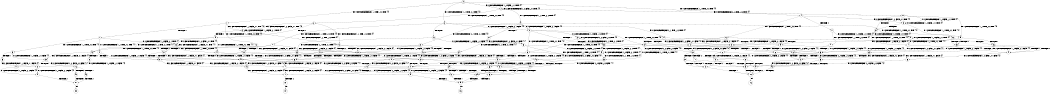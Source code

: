 digraph BCG {
size = "7, 10.5";
center = TRUE;
node [shape = circle];
0 [peripheries = 2];
0 -> 1 [label = "EX !0 !ATOMIC_EXCH_BRANCH (2, +1, TRUE, +0, 2, TRUE) !{0}"];
0 -> 2 [label = "EX !2 !ATOMIC_EXCH_BRANCH (1, +0, FALSE, +0, 1, TRUE) !{0}"];
0 -> 3 [label = "EX !1 !ATOMIC_EXCH_BRANCH (1, +1, TRUE, +0, 2, TRUE) !{0}"];
0 -> 4 [label = "EX !0 !ATOMIC_EXCH_BRANCH (2, +1, TRUE, +0, 2, TRUE) !{0}"];
1 -> 5 [label = "EX !2 !ATOMIC_EXCH_BRANCH (1, +0, FALSE, +0, 1, TRUE) !{0}"];
1 -> 6 [label = "EX !1 !ATOMIC_EXCH_BRANCH (1, +1, TRUE, +0, 2, TRUE) !{0}"];
1 -> 7 [label = "TERMINATE !0"];
2 -> 2 [label = "EX !2 !ATOMIC_EXCH_BRANCH (1, +0, FALSE, +0, 1, TRUE) !{0}"];
2 -> 8 [label = "EX !0 !ATOMIC_EXCH_BRANCH (2, +1, TRUE, +0, 2, TRUE) !{0}"];
2 -> 9 [label = "EX !1 !ATOMIC_EXCH_BRANCH (1, +1, TRUE, +0, 2, TRUE) !{0}"];
2 -> 10 [label = "EX !0 !ATOMIC_EXCH_BRANCH (2, +1, TRUE, +0, 2, TRUE) !{0}"];
3 -> 11 [label = "EX !0 !ATOMIC_EXCH_BRANCH (2, +1, TRUE, +0, 2, TRUE) !{0}"];
3 -> 12 [label = "EX !2 !ATOMIC_EXCH_BRANCH (1, +0, FALSE, +0, 1, FALSE) !{0}"];
3 -> 13 [label = "TERMINATE !1"];
3 -> 14 [label = "EX !0 !ATOMIC_EXCH_BRANCH (2, +1, TRUE, +0, 2, TRUE) !{0}"];
4 -> 15 [label = "EX !2 !ATOMIC_EXCH_BRANCH (1, +0, FALSE, +0, 1, TRUE) !{0}"];
4 -> 16 [label = "EX !1 !ATOMIC_EXCH_BRANCH (1, +1, TRUE, +0, 2, TRUE) !{0}"];
4 -> 17 [label = "TERMINATE !0"];
5 -> 5 [label = "EX !2 !ATOMIC_EXCH_BRANCH (1, +0, FALSE, +0, 1, TRUE) !{0}"];
5 -> 18 [label = "EX !1 !ATOMIC_EXCH_BRANCH (1, +1, TRUE, +0, 2, TRUE) !{0}"];
5 -> 19 [label = "TERMINATE !0"];
6 -> 20 [label = "EX !2 !ATOMIC_EXCH_BRANCH (1, +0, FALSE, +0, 1, FALSE) !{0}"];
6 -> 21 [label = "TERMINATE !0"];
6 -> 22 [label = "TERMINATE !1"];
7 -> 23 [label = "EX !2 !ATOMIC_EXCH_BRANCH (1, +0, FALSE, +0, 1, TRUE) !{1}"];
7 -> 24 [label = "EX !1 !ATOMIC_EXCH_BRANCH (1, +1, TRUE, +0, 2, TRUE) !{1}"];
7 -> 25 [label = "EX !1 !ATOMIC_EXCH_BRANCH (1, +1, TRUE, +0, 2, TRUE) !{1}"];
8 -> 5 [label = "EX !2 !ATOMIC_EXCH_BRANCH (1, +0, FALSE, +0, 1, TRUE) !{0}"];
8 -> 18 [label = "EX !1 !ATOMIC_EXCH_BRANCH (1, +1, TRUE, +0, 2, TRUE) !{0}"];
8 -> 19 [label = "TERMINATE !0"];
9 -> 12 [label = "EX !2 !ATOMIC_EXCH_BRANCH (1, +0, FALSE, +0, 1, FALSE) !{0}"];
9 -> 26 [label = "EX !0 !ATOMIC_EXCH_BRANCH (2, +1, TRUE, +0, 2, TRUE) !{0}"];
9 -> 27 [label = "TERMINATE !1"];
9 -> 28 [label = "EX !0 !ATOMIC_EXCH_BRANCH (2, +1, TRUE, +0, 2, TRUE) !{0}"];
10 -> 15 [label = "EX !2 !ATOMIC_EXCH_BRANCH (1, +0, FALSE, +0, 1, TRUE) !{0}"];
10 -> 29 [label = "EX !1 !ATOMIC_EXCH_BRANCH (1, +1, TRUE, +0, 2, TRUE) !{0}"];
10 -> 30 [label = "TERMINATE !0"];
11 -> 20 [label = "EX !2 !ATOMIC_EXCH_BRANCH (1, +0, FALSE, +0, 1, FALSE) !{0}"];
11 -> 21 [label = "TERMINATE !0"];
11 -> 22 [label = "TERMINATE !1"];
12 -> 31 [label = "EX !2 !ATOMIC_EXCH_BRANCH (2, +0, FALSE, +0, 2, TRUE) !{0}"];
12 -> 32 [label = "EX !0 !ATOMIC_EXCH_BRANCH (2, +1, TRUE, +0, 2, TRUE) !{0}"];
12 -> 33 [label = "TERMINATE !1"];
12 -> 34 [label = "EX !0 !ATOMIC_EXCH_BRANCH (2, +1, TRUE, +0, 2, TRUE) !{0}"];
13 -> 35 [label = "EX !0 !ATOMIC_EXCH_BRANCH (2, +1, TRUE, +0, 2, TRUE) !{1}"];
13 -> 36 [label = "EX !2 !ATOMIC_EXCH_BRANCH (1, +0, FALSE, +0, 1, FALSE) !{1}"];
14 -> 37 [label = "EX !2 !ATOMIC_EXCH_BRANCH (1, +0, FALSE, +0, 1, FALSE) !{0}"];
14 -> 38 [label = "TERMINATE !0"];
14 -> 39 [label = "TERMINATE !1"];
15 -> 15 [label = "EX !2 !ATOMIC_EXCH_BRANCH (1, +0, FALSE, +0, 1, TRUE) !{0}"];
15 -> 29 [label = "EX !1 !ATOMIC_EXCH_BRANCH (1, +1, TRUE, +0, 2, TRUE) !{0}"];
15 -> 30 [label = "TERMINATE !0"];
16 -> 37 [label = "EX !2 !ATOMIC_EXCH_BRANCH (1, +0, FALSE, +0, 1, FALSE) !{0}"];
16 -> 38 [label = "TERMINATE !0"];
16 -> 39 [label = "TERMINATE !1"];
17 -> 40 [label = "EX !2 !ATOMIC_EXCH_BRANCH (1, +0, FALSE, +0, 1, TRUE) !{1}"];
17 -> 41 [label = "EX !1 !ATOMIC_EXCH_BRANCH (1, +1, TRUE, +0, 2, TRUE) !{1}"];
18 -> 20 [label = "EX !2 !ATOMIC_EXCH_BRANCH (1, +0, FALSE, +0, 1, FALSE) !{0}"];
18 -> 42 [label = "TERMINATE !0"];
18 -> 43 [label = "TERMINATE !1"];
19 -> 44 [label = "EX !1 !ATOMIC_EXCH_BRANCH (1, +1, TRUE, +0, 2, TRUE) !{1}"];
19 -> 23 [label = "EX !2 !ATOMIC_EXCH_BRANCH (1, +0, FALSE, +0, 1, TRUE) !{1}"];
19 -> 45 [label = "EX !1 !ATOMIC_EXCH_BRANCH (1, +1, TRUE, +0, 2, TRUE) !{1}"];
20 -> 46 [label = "EX !2 !ATOMIC_EXCH_BRANCH (2, +0, FALSE, +0, 2, FALSE) !{0}"];
20 -> 47 [label = "TERMINATE !0"];
20 -> 48 [label = "TERMINATE !1"];
21 -> 49 [label = "EX !2 !ATOMIC_EXCH_BRANCH (1, +0, FALSE, +0, 1, FALSE) !{1}"];
21 -> 50 [label = "TERMINATE !1"];
22 -> 51 [label = "EX !2 !ATOMIC_EXCH_BRANCH (1, +0, FALSE, +0, 1, FALSE) !{1}"];
22 -> 50 [label = "TERMINATE !0"];
23 -> 23 [label = "EX !2 !ATOMIC_EXCH_BRANCH (1, +0, FALSE, +0, 1, TRUE) !{1}"];
23 -> 44 [label = "EX !1 !ATOMIC_EXCH_BRANCH (1, +1, TRUE, +0, 2, TRUE) !{1}"];
23 -> 45 [label = "EX !1 !ATOMIC_EXCH_BRANCH (1, +1, TRUE, +0, 2, TRUE) !{1}"];
24 -> 49 [label = "EX !2 !ATOMIC_EXCH_BRANCH (1, +0, FALSE, +0, 1, FALSE) !{1}"];
24 -> 50 [label = "TERMINATE !1"];
25 -> 52 [label = "EX !2 !ATOMIC_EXCH_BRANCH (1, +0, FALSE, +0, 1, FALSE) !{1}"];
25 -> 53 [label = "TERMINATE !1"];
26 -> 20 [label = "EX !2 !ATOMIC_EXCH_BRANCH (1, +0, FALSE, +0, 1, FALSE) !{0}"];
26 -> 42 [label = "TERMINATE !0"];
26 -> 43 [label = "TERMINATE !1"];
27 -> 54 [label = "EX !0 !ATOMIC_EXCH_BRANCH (2, +1, TRUE, +0, 2, TRUE) !{1}"];
27 -> 36 [label = "EX !2 !ATOMIC_EXCH_BRANCH (1, +0, FALSE, +0, 1, FALSE) !{1}"];
28 -> 37 [label = "EX !2 !ATOMIC_EXCH_BRANCH (1, +0, FALSE, +0, 1, FALSE) !{0}"];
28 -> 55 [label = "TERMINATE !0"];
28 -> 56 [label = "TERMINATE !1"];
29 -> 37 [label = "EX !2 !ATOMIC_EXCH_BRANCH (1, +0, FALSE, +0, 1, FALSE) !{0}"];
29 -> 55 [label = "TERMINATE !0"];
29 -> 56 [label = "TERMINATE !1"];
30 -> 57 [label = "EX !1 !ATOMIC_EXCH_BRANCH (1, +1, TRUE, +0, 2, TRUE) !{1}"];
30 -> 40 [label = "EX !2 !ATOMIC_EXCH_BRANCH (1, +0, FALSE, +0, 1, TRUE) !{1}"];
31 -> 31 [label = "EX !2 !ATOMIC_EXCH_BRANCH (2, +0, FALSE, +0, 2, TRUE) !{0}"];
31 -> 32 [label = "EX !0 !ATOMIC_EXCH_BRANCH (2, +1, TRUE, +0, 2, TRUE) !{0}"];
31 -> 33 [label = "TERMINATE !1"];
31 -> 34 [label = "EX !0 !ATOMIC_EXCH_BRANCH (2, +1, TRUE, +0, 2, TRUE) !{0}"];
32 -> 46 [label = "EX !2 !ATOMIC_EXCH_BRANCH (2, +0, FALSE, +0, 2, FALSE) !{0}"];
32 -> 47 [label = "TERMINATE !0"];
32 -> 48 [label = "TERMINATE !1"];
33 -> 58 [label = "EX !0 !ATOMIC_EXCH_BRANCH (2, +1, TRUE, +0, 2, TRUE) !{1}"];
33 -> 59 [label = "EX !2 !ATOMIC_EXCH_BRANCH (2, +0, FALSE, +0, 2, TRUE) !{1}"];
34 -> 60 [label = "EX !2 !ATOMIC_EXCH_BRANCH (2, +0, FALSE, +0, 2, FALSE) !{0}"];
34 -> 61 [label = "TERMINATE !0"];
34 -> 62 [label = "TERMINATE !1"];
35 -> 51 [label = "EX !2 !ATOMIC_EXCH_BRANCH (1, +0, FALSE, +0, 1, FALSE) !{1}"];
35 -> 50 [label = "TERMINATE !0"];
36 -> 59 [label = "EX !2 !ATOMIC_EXCH_BRANCH (2, +0, FALSE, +0, 2, TRUE) !{1}"];
36 -> 58 [label = "EX !0 !ATOMIC_EXCH_BRANCH (2, +1, TRUE, +0, 2, TRUE) !{1}"];
37 -> 60 [label = "EX !2 !ATOMIC_EXCH_BRANCH (2, +0, FALSE, +0, 2, FALSE) !{0}"];
37 -> 61 [label = "TERMINATE !0"];
37 -> 62 [label = "TERMINATE !1"];
38 -> 63 [label = "EX !2 !ATOMIC_EXCH_BRANCH (1, +0, FALSE, +0, 1, FALSE) !{1}"];
38 -> 64 [label = "TERMINATE !1"];
39 -> 65 [label = "EX !2 !ATOMIC_EXCH_BRANCH (1, +0, FALSE, +0, 1, FALSE) !{1}"];
39 -> 64 [label = "TERMINATE !0"];
40 -> 40 [label = "EX !2 !ATOMIC_EXCH_BRANCH (1, +0, FALSE, +0, 1, TRUE) !{1}"];
40 -> 57 [label = "EX !1 !ATOMIC_EXCH_BRANCH (1, +1, TRUE, +0, 2, TRUE) !{1}"];
41 -> 63 [label = "EX !2 !ATOMIC_EXCH_BRANCH (1, +0, FALSE, +0, 1, FALSE) !{1}"];
41 -> 64 [label = "TERMINATE !1"];
42 -> 66 [label = "TERMINATE !1"];
42 -> 49 [label = "EX !2 !ATOMIC_EXCH_BRANCH (1, +0, FALSE, +0, 1, FALSE) !{1}"];
43 -> 66 [label = "TERMINATE !0"];
43 -> 51 [label = "EX !2 !ATOMIC_EXCH_BRANCH (1, +0, FALSE, +0, 1, FALSE) !{1}"];
44 -> 49 [label = "EX !2 !ATOMIC_EXCH_BRANCH (1, +0, FALSE, +0, 1, FALSE) !{1}"];
44 -> 66 [label = "TERMINATE !1"];
45 -> 52 [label = "EX !2 !ATOMIC_EXCH_BRANCH (1, +0, FALSE, +0, 1, FALSE) !{1}"];
45 -> 67 [label = "TERMINATE !1"];
46 -> 68 [label = "TERMINATE !0"];
46 -> 69 [label = "TERMINATE !2"];
46 -> 70 [label = "TERMINATE !1"];
47 -> 71 [label = "TERMINATE !1"];
47 -> 72 [label = "EX !2 !ATOMIC_EXCH_BRANCH (2, +0, FALSE, +0, 2, FALSE) !{1}"];
48 -> 71 [label = "TERMINATE !0"];
48 -> 73 [label = "EX !2 !ATOMIC_EXCH_BRANCH (2, +0, FALSE, +0, 2, FALSE) !{1}"];
49 -> 72 [label = "EX !2 !ATOMIC_EXCH_BRANCH (2, +0, FALSE, +0, 2, FALSE) !{1}"];
49 -> 71 [label = "TERMINATE !1"];
50 -> 74 [label = "EX !2 !ATOMIC_EXCH_BRANCH (1, +0, FALSE, +0, 1, FALSE) !{2}"];
50 -> 75 [label = "EX !2 !ATOMIC_EXCH_BRANCH (1, +0, FALSE, +0, 1, FALSE) !{2}"];
51 -> 73 [label = "EX !2 !ATOMIC_EXCH_BRANCH (2, +0, FALSE, +0, 2, FALSE) !{1}"];
51 -> 71 [label = "TERMINATE !0"];
52 -> 76 [label = "EX !2 !ATOMIC_EXCH_BRANCH (2, +0, FALSE, +0, 2, FALSE) !{1}"];
52 -> 77 [label = "TERMINATE !1"];
53 -> 78 [label = "EX !2 !ATOMIC_EXCH_BRANCH (1, +0, FALSE, +0, 1, FALSE) !{2}"];
54 -> 51 [label = "EX !2 !ATOMIC_EXCH_BRANCH (1, +0, FALSE, +0, 1, FALSE) !{1}"];
54 -> 66 [label = "TERMINATE !0"];
55 -> 79 [label = "TERMINATE !1"];
55 -> 63 [label = "EX !2 !ATOMIC_EXCH_BRANCH (1, +0, FALSE, +0, 1, FALSE) !{1}"];
56 -> 79 [label = "TERMINATE !0"];
56 -> 65 [label = "EX !2 !ATOMIC_EXCH_BRANCH (1, +0, FALSE, +0, 1, FALSE) !{1}"];
57 -> 63 [label = "EX !2 !ATOMIC_EXCH_BRANCH (1, +0, FALSE, +0, 1, FALSE) !{1}"];
57 -> 79 [label = "TERMINATE !1"];
58 -> 73 [label = "EX !2 !ATOMIC_EXCH_BRANCH (2, +0, FALSE, +0, 2, FALSE) !{1}"];
58 -> 71 [label = "TERMINATE !0"];
59 -> 59 [label = "EX !2 !ATOMIC_EXCH_BRANCH (2, +0, FALSE, +0, 2, TRUE) !{1}"];
59 -> 58 [label = "EX !0 !ATOMIC_EXCH_BRANCH (2, +1, TRUE, +0, 2, TRUE) !{1}"];
60 -> 80 [label = "TERMINATE !0"];
60 -> 81 [label = "TERMINATE !2"];
60 -> 82 [label = "TERMINATE !1"];
61 -> 83 [label = "TERMINATE !1"];
61 -> 84 [label = "EX !2 !ATOMIC_EXCH_BRANCH (2, +0, FALSE, +0, 2, FALSE) !{1}"];
62 -> 83 [label = "TERMINATE !0"];
62 -> 85 [label = "EX !2 !ATOMIC_EXCH_BRANCH (2, +0, FALSE, +0, 2, FALSE) !{1}"];
63 -> 84 [label = "EX !2 !ATOMIC_EXCH_BRANCH (2, +0, FALSE, +0, 2, FALSE) !{1}"];
63 -> 83 [label = "TERMINATE !1"];
64 -> 86 [label = "EX !2 !ATOMIC_EXCH_BRANCH (1, +0, FALSE, +0, 1, FALSE) !{2}"];
65 -> 85 [label = "EX !2 !ATOMIC_EXCH_BRANCH (2, +0, FALSE, +0, 2, FALSE) !{1}"];
65 -> 83 [label = "TERMINATE !0"];
66 -> 74 [label = "EX !2 !ATOMIC_EXCH_BRANCH (1, +0, FALSE, +0, 1, FALSE) !{2}"];
66 -> 75 [label = "EX !2 !ATOMIC_EXCH_BRANCH (1, +0, FALSE, +0, 1, FALSE) !{2}"];
67 -> 78 [label = "EX !2 !ATOMIC_EXCH_BRANCH (1, +0, FALSE, +0, 1, FALSE) !{2}"];
68 -> 87 [label = "TERMINATE !2"];
68 -> 88 [label = "TERMINATE !1"];
69 -> 87 [label = "TERMINATE !0"];
69 -> 89 [label = "TERMINATE !1"];
70 -> 88 [label = "TERMINATE !0"];
70 -> 89 [label = "TERMINATE !2"];
71 -> 90 [label = "EX !2 !ATOMIC_EXCH_BRANCH (2, +0, FALSE, +0, 2, FALSE) !{2}"];
71 -> 91 [label = "EX !2 !ATOMIC_EXCH_BRANCH (2, +0, FALSE, +0, 2, FALSE) !{2}"];
72 -> 87 [label = "TERMINATE !2"];
72 -> 88 [label = "TERMINATE !1"];
73 -> 88 [label = "TERMINATE !0"];
73 -> 89 [label = "TERMINATE !2"];
74 -> 90 [label = "EX !2 !ATOMIC_EXCH_BRANCH (2, +0, FALSE, +0, 2, FALSE) !{2}"];
74 -> 91 [label = "EX !2 !ATOMIC_EXCH_BRANCH (2, +0, FALSE, +0, 2, FALSE) !{2}"];
75 -> 91 [label = "EX !2 !ATOMIC_EXCH_BRANCH (2, +0, FALSE, +0, 2, FALSE) !{2}"];
76 -> 92 [label = "TERMINATE !2"];
76 -> 93 [label = "TERMINATE !1"];
77 -> 94 [label = "EX !2 !ATOMIC_EXCH_BRANCH (2, +0, FALSE, +0, 2, FALSE) !{2}"];
78 -> 94 [label = "EX !2 !ATOMIC_EXCH_BRANCH (2, +0, FALSE, +0, 2, FALSE) !{2}"];
79 -> 86 [label = "EX !2 !ATOMIC_EXCH_BRANCH (1, +0, FALSE, +0, 1, FALSE) !{2}"];
80 -> 95 [label = "TERMINATE !2"];
80 -> 96 [label = "TERMINATE !1"];
81 -> 95 [label = "TERMINATE !0"];
81 -> 97 [label = "TERMINATE !1"];
82 -> 96 [label = "TERMINATE !0"];
82 -> 97 [label = "TERMINATE !2"];
83 -> 98 [label = "EX !2 !ATOMIC_EXCH_BRANCH (2, +0, FALSE, +0, 2, FALSE) !{2}"];
84 -> 95 [label = "TERMINATE !2"];
84 -> 96 [label = "TERMINATE !1"];
85 -> 96 [label = "TERMINATE !0"];
85 -> 97 [label = "TERMINATE !2"];
86 -> 98 [label = "EX !2 !ATOMIC_EXCH_BRANCH (2, +0, FALSE, +0, 2, FALSE) !{2}"];
87 -> 99 [label = "TERMINATE !1"];
88 -> 99 [label = "TERMINATE !2"];
89 -> 99 [label = "TERMINATE !0"];
90 -> 99 [label = "TERMINATE !2"];
91 -> 100 [label = "TERMINATE !2"];
92 -> 101 [label = "TERMINATE !1"];
93 -> 101 [label = "TERMINATE !2"];
94 -> 101 [label = "TERMINATE !2"];
95 -> 102 [label = "TERMINATE !1"];
96 -> 102 [label = "TERMINATE !2"];
97 -> 102 [label = "TERMINATE !0"];
98 -> 102 [label = "TERMINATE !2"];
99 -> 103 [label = "exit"];
100 -> 104 [label = "exit"];
101 -> 105 [label = "exit"];
102 -> 106 [label = "exit"];
}
